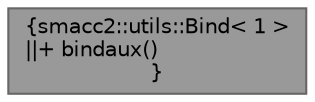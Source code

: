 digraph "smacc2::utils::Bind&lt; 1 &gt;"
{
 // LATEX_PDF_SIZE
  bgcolor="transparent";
  edge [fontname=Helvetica,fontsize=10,labelfontname=Helvetica,labelfontsize=10];
  node [fontname=Helvetica,fontsize=10,shape=box,height=0.2,width=0.4];
  Node1 [label="{smacc2::utils::Bind\< 1 \>\n||+ bindaux()\l}",height=0.2,width=0.4,color="gray40", fillcolor="grey60", style="filled", fontcolor="black",tooltip=" "];
}
